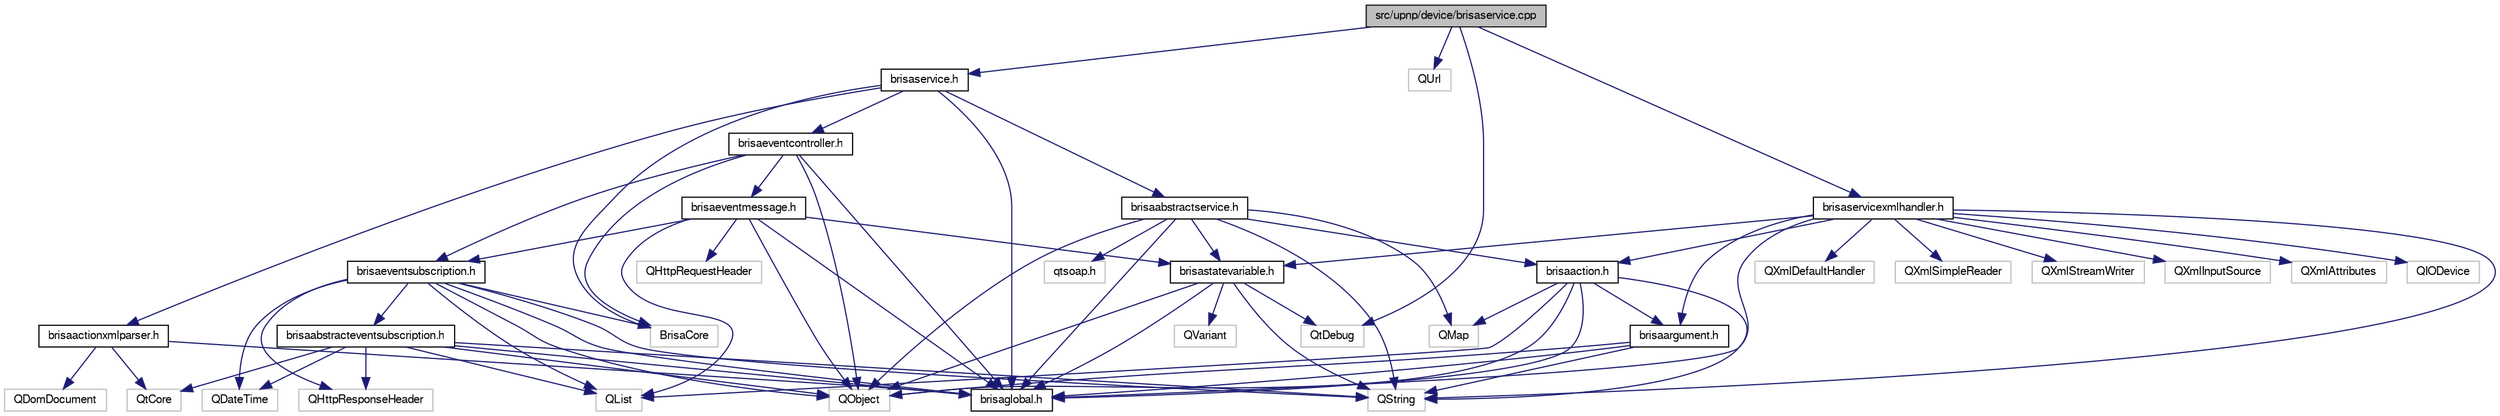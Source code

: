 digraph G
{
  bgcolor="transparent";
  edge [fontname="FreeSans",fontsize="10",labelfontname="FreeSans",labelfontsize="10"];
  node [fontname="FreeSans",fontsize="10",shape=record];
  Node1 [label="src/upnp/device/brisaservice.cpp",height=0.2,width=0.4,color="black", fillcolor="grey75", style="filled" fontcolor="black"];
  Node1 -> Node2 [color="midnightblue",fontsize="10",style="solid"];
  Node2 [label="QtDebug",height=0.2,width=0.4,color="grey75"];
  Node1 -> Node3 [color="midnightblue",fontsize="10",style="solid"];
  Node3 [label="QUrl",height=0.2,width=0.4,color="grey75"];
  Node1 -> Node4 [color="midnightblue",fontsize="10",style="solid"];
  Node4 [label="brisaservice.h",height=0.2,width=0.4,color="black",URL="$brisaservice_8h.html"];
  Node4 -> Node5 [color="midnightblue",fontsize="10",style="solid"];
  Node5 [label="brisaabstractservice.h",height=0.2,width=0.4,color="black",URL="$brisaabstractservice_8h.html"];
  Node5 -> Node6 [color="midnightblue",fontsize="10",style="solid"];
  Node6 [label="brisaaction.h",height=0.2,width=0.4,color="black",URL="$brisaaction_8h.html"];
  Node6 -> Node7 [color="midnightblue",fontsize="10",style="solid"];
  Node7 [label="brisaargument.h",height=0.2,width=0.4,color="black",URL="$brisaargument_8h.html"];
  Node7 -> Node8 [color="midnightblue",fontsize="10",style="solid"];
  Node8 [label="QObject",height=0.2,width=0.4,color="grey75"];
  Node7 -> Node9 [color="midnightblue",fontsize="10",style="solid"];
  Node9 [label="QString",height=0.2,width=0.4,color="grey75"];
  Node7 -> Node10 [color="midnightblue",fontsize="10",style="solid"];
  Node10 [label="brisaglobal.h",height=0.2,width=0.4,color="black",URL="$brisaglobal_8h.html"];
  Node6 -> Node10 [color="midnightblue",fontsize="10",style="solid"];
  Node6 -> Node9 [color="midnightblue",fontsize="10",style="solid"];
  Node6 -> Node11 [color="midnightblue",fontsize="10",style="solid"];
  Node11 [label="QList",height=0.2,width=0.4,color="grey75"];
  Node6 -> Node12 [color="midnightblue",fontsize="10",style="solid"];
  Node12 [label="QMap",height=0.2,width=0.4,color="grey75"];
  Node6 -> Node8 [color="midnightblue",fontsize="10",style="solid"];
  Node5 -> Node13 [color="midnightblue",fontsize="10",style="solid"];
  Node13 [label="brisastatevariable.h",height=0.2,width=0.4,color="black",URL="$brisastatevariable_8h.html"];
  Node13 -> Node9 [color="midnightblue",fontsize="10",style="solid"];
  Node13 -> Node14 [color="midnightblue",fontsize="10",style="solid"];
  Node14 [label="QVariant",height=0.2,width=0.4,color="grey75"];
  Node13 -> Node8 [color="midnightblue",fontsize="10",style="solid"];
  Node13 -> Node2 [color="midnightblue",fontsize="10",style="solid"];
  Node13 -> Node10 [color="midnightblue",fontsize="10",style="solid"];
  Node5 -> Node10 [color="midnightblue",fontsize="10",style="solid"];
  Node5 -> Node15 [color="midnightblue",fontsize="10",style="solid"];
  Node15 [label="qtsoap.h",height=0.2,width=0.4,color="grey75"];
  Node5 -> Node12 [color="midnightblue",fontsize="10",style="solid"];
  Node5 -> Node9 [color="midnightblue",fontsize="10",style="solid"];
  Node5 -> Node8 [color="midnightblue",fontsize="10",style="solid"];
  Node4 -> Node10 [color="midnightblue",fontsize="10",style="solid"];
  Node4 -> Node16 [color="midnightblue",fontsize="10",style="solid"];
  Node16 [label="brisaeventcontroller.h",height=0.2,width=0.4,color="black",URL="$brisaeventcontroller_8h.html"];
  Node16 -> Node17 [color="midnightblue",fontsize="10",style="solid"];
  Node17 [label="brisaeventmessage.h",height=0.2,width=0.4,color="black",URL="$brisaeventmessage_8h.html"];
  Node17 -> Node8 [color="midnightblue",fontsize="10",style="solid"];
  Node17 -> Node11 [color="midnightblue",fontsize="10",style="solid"];
  Node17 -> Node18 [color="midnightblue",fontsize="10",style="solid"];
  Node18 [label="QHttpRequestHeader",height=0.2,width=0.4,color="grey75"];
  Node17 -> Node13 [color="midnightblue",fontsize="10",style="solid"];
  Node17 -> Node19 [color="midnightblue",fontsize="10",style="solid"];
  Node19 [label="brisaeventsubscription.h",height=0.2,width=0.4,color="black",URL="$brisaeventsubscription_8h.html"];
  Node19 -> Node20 [color="midnightblue",fontsize="10",style="solid"];
  Node20 [label="brisaabstracteventsubscription.h",height=0.2,width=0.4,color="black",URL="$brisaabstracteventsubscription_8h.html"];
  Node20 -> Node21 [color="midnightblue",fontsize="10",style="solid"];
  Node21 [label="QDateTime",height=0.2,width=0.4,color="grey75"];
  Node20 -> Node11 [color="midnightblue",fontsize="10",style="solid"];
  Node20 -> Node9 [color="midnightblue",fontsize="10",style="solid"];
  Node20 -> Node22 [color="midnightblue",fontsize="10",style="solid"];
  Node22 [label="QHttpResponseHeader",height=0.2,width=0.4,color="grey75"];
  Node20 -> Node8 [color="midnightblue",fontsize="10",style="solid"];
  Node20 -> Node23 [color="midnightblue",fontsize="10",style="solid"];
  Node23 [label="QtCore",height=0.2,width=0.4,color="grey75"];
  Node20 -> Node10 [color="midnightblue",fontsize="10",style="solid"];
  Node19 -> Node10 [color="midnightblue",fontsize="10",style="solid"];
  Node19 -> Node24 [color="midnightblue",fontsize="10",style="solid"];
  Node24 [label="BrisaCore",height=0.2,width=0.4,color="grey75"];
  Node19 -> Node21 [color="midnightblue",fontsize="10",style="solid"];
  Node19 -> Node11 [color="midnightblue",fontsize="10",style="solid"];
  Node19 -> Node9 [color="midnightblue",fontsize="10",style="solid"];
  Node19 -> Node22 [color="midnightblue",fontsize="10",style="solid"];
  Node19 -> Node8 [color="midnightblue",fontsize="10",style="solid"];
  Node17 -> Node10 [color="midnightblue",fontsize="10",style="solid"];
  Node16 -> Node19 [color="midnightblue",fontsize="10",style="solid"];
  Node16 -> Node10 [color="midnightblue",fontsize="10",style="solid"];
  Node16 -> Node24 [color="midnightblue",fontsize="10",style="solid"];
  Node16 -> Node8 [color="midnightblue",fontsize="10",style="solid"];
  Node4 -> Node25 [color="midnightblue",fontsize="10",style="solid"];
  Node25 [label="brisaactionxmlparser.h",height=0.2,width=0.4,color="black",URL="$brisaactionxmlparser_8h.html"];
  Node25 -> Node23 [color="midnightblue",fontsize="10",style="solid"];
  Node25 -> Node26 [color="midnightblue",fontsize="10",style="solid"];
  Node26 [label="QDomDocument",height=0.2,width=0.4,color="grey75"];
  Node25 -> Node10 [color="midnightblue",fontsize="10",style="solid"];
  Node4 -> Node24 [color="midnightblue",fontsize="10",style="solid"];
  Node1 -> Node27 [color="midnightblue",fontsize="10",style="solid"];
  Node27 [label="brisaservicexmlhandler.h",height=0.2,width=0.4,color="black",URL="$brisaservicexmlhandler_8h.html"];
  Node27 -> Node6 [color="midnightblue",fontsize="10",style="solid"];
  Node27 -> Node7 [color="midnightblue",fontsize="10",style="solid"];
  Node27 -> Node13 [color="midnightblue",fontsize="10",style="solid"];
  Node27 -> Node10 [color="midnightblue",fontsize="10",style="solid"];
  Node27 -> Node28 [color="midnightblue",fontsize="10",style="solid"];
  Node28 [label="QXmlDefaultHandler",height=0.2,width=0.4,color="grey75"];
  Node27 -> Node29 [color="midnightblue",fontsize="10",style="solid"];
  Node29 [label="QXmlSimpleReader",height=0.2,width=0.4,color="grey75"];
  Node27 -> Node30 [color="midnightblue",fontsize="10",style="solid"];
  Node30 [label="QXmlStreamWriter",height=0.2,width=0.4,color="grey75"];
  Node27 -> Node31 [color="midnightblue",fontsize="10",style="solid"];
  Node31 [label="QXmlInputSource",height=0.2,width=0.4,color="grey75"];
  Node27 -> Node32 [color="midnightblue",fontsize="10",style="solid"];
  Node32 [label="QXmlAttributes",height=0.2,width=0.4,color="grey75"];
  Node27 -> Node33 [color="midnightblue",fontsize="10",style="solid"];
  Node33 [label="QIODevice",height=0.2,width=0.4,color="grey75"];
  Node27 -> Node9 [color="midnightblue",fontsize="10",style="solid"];
}
